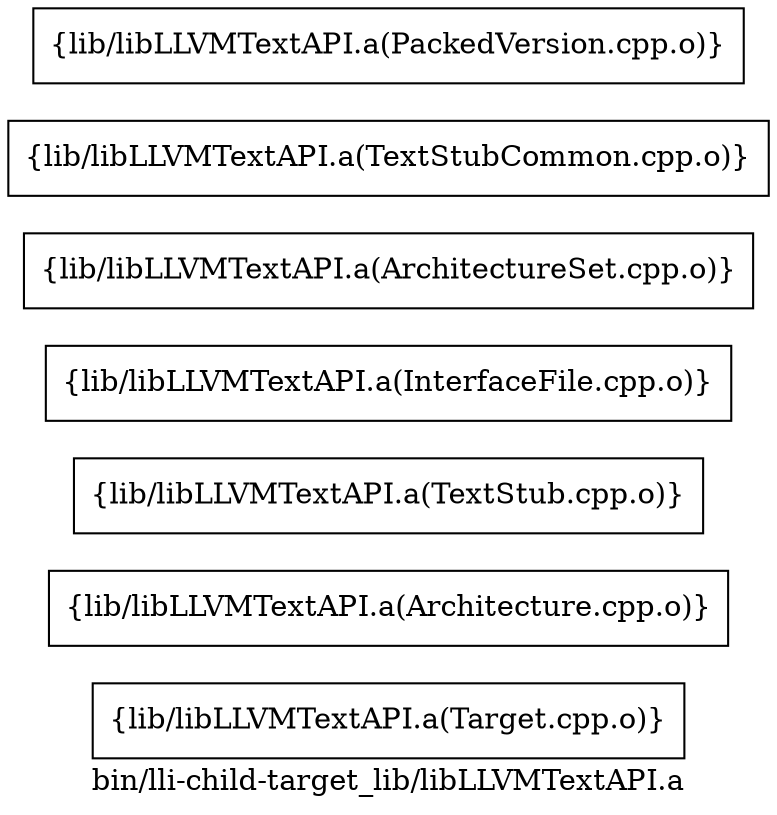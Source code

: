 digraph "bin/lli-child-target_lib/libLLVMTextAPI.a" {
	label="bin/lli-child-target_lib/libLLVMTextAPI.a";
	rankdir=LR;

	Node0x55cba6eda348 [shape=record,shape=box,group=0,label="{lib/libLLVMTextAPI.a(Target.cpp.o)}"];
	Node0x55cba6eddea8 [shape=record,shape=box,group=0,label="{lib/libLLVMTextAPI.a(Architecture.cpp.o)}"];
	Node0x55cba6ede358 [shape=record,shape=box,group=0,label="{lib/libLLVMTextAPI.a(TextStub.cpp.o)}"];
	Node0x55cba6ed6158 [shape=record,shape=box,group=0,label="{lib/libLLVMTextAPI.a(InterfaceFile.cpp.o)}"];
	Node0x55cba6ed6ce8 [shape=record,shape=box,group=0,label="{lib/libLLVMTextAPI.a(ArchitectureSet.cpp.o)}"];
	Node0x55cba6ed72d8 [shape=record,shape=box,group=0,label="{lib/libLLVMTextAPI.a(TextStubCommon.cpp.o)}"];
	Node0x55cba6edbc98 [shape=record,shape=box,group=0,label="{lib/libLLVMTextAPI.a(PackedVersion.cpp.o)}"];
}
